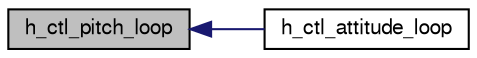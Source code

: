 digraph "h_ctl_pitch_loop"
{
  edge [fontname="FreeSans",fontsize="10",labelfontname="FreeSans",labelfontsize="10"];
  node [fontname="FreeSans",fontsize="10",shape=record];
  rankdir="LR";
  Node1 [label="h_ctl_pitch_loop",height=0.2,width=0.4,color="black", fillcolor="grey75", style="filled", fontcolor="black"];
  Node1 -> Node2 [dir="back",color="midnightblue",fontsize="10",style="solid",fontname="FreeSans"];
  Node2 [label="h_ctl_attitude_loop",height=0.2,width=0.4,color="black", fillcolor="white", style="filled",URL="$stabilization__attitude_8c.html#a86f0d47644538be1345aab19c7dc3de4"];
}
